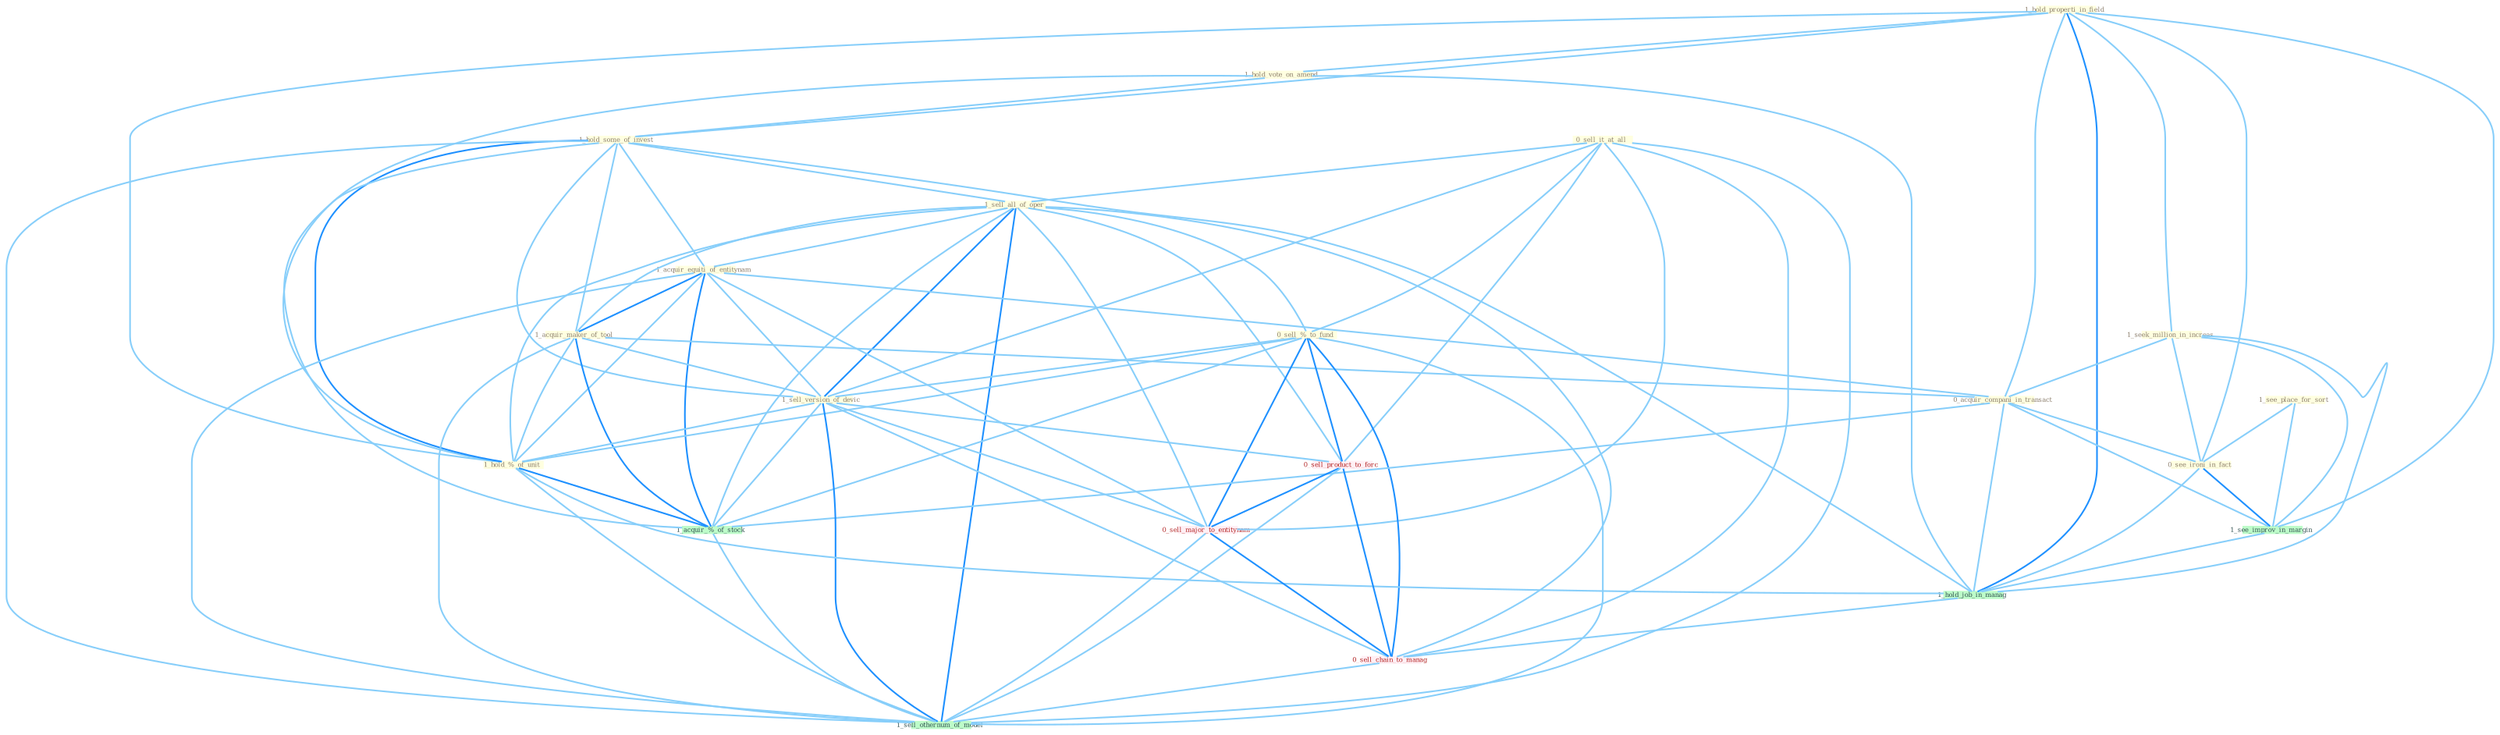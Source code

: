 Graph G{ 
    node
    [shape=polygon,style=filled,width=.5,height=.06,color="#BDFCC9",fixedsize=true,fontsize=4,
    fontcolor="#2f4f4f"];
    {node
    [color="#ffffe0", fontcolor="#8b7d6b"] "0_sell_it_at_all " "1_hold_properti_in_field " "1_hold_vote_on_amend " "1_see_place_for_sort " "1_hold_some_of_invest " "1_sell_all_of_oper " "1_acquir_equiti_of_entitynam " "1_acquir_maker_of_tool " "1_seek_million_in_increas " "0_sell_%_to_fund " "0_acquir_compani_in_transact " "1_sell_version_of_devic " "1_hold_%_of_unit " "0_see_ironi_in_fact "}
{node [color="#fff0f5", fontcolor="#b22222"] "0_sell_product_to_forc " "0_sell_major_to_entitynam " "0_sell_chain_to_manag "}
edge [color="#B0E2FF"];

	"0_sell_it_at_all " -- "1_sell_all_of_oper " [w="1", color="#87cefa" ];
	"0_sell_it_at_all " -- "0_sell_%_to_fund " [w="1", color="#87cefa" ];
	"0_sell_it_at_all " -- "1_sell_version_of_devic " [w="1", color="#87cefa" ];
	"0_sell_it_at_all " -- "0_sell_product_to_forc " [w="1", color="#87cefa" ];
	"0_sell_it_at_all " -- "0_sell_major_to_entitynam " [w="1", color="#87cefa" ];
	"0_sell_it_at_all " -- "0_sell_chain_to_manag " [w="1", color="#87cefa" ];
	"0_sell_it_at_all " -- "1_sell_othernum_of_model " [w="1", color="#87cefa" ];
	"1_hold_properti_in_field " -- "1_hold_vote_on_amend " [w="1", color="#87cefa" ];
	"1_hold_properti_in_field " -- "1_hold_some_of_invest " [w="1", color="#87cefa" ];
	"1_hold_properti_in_field " -- "1_seek_million_in_increas " [w="1", color="#87cefa" ];
	"1_hold_properti_in_field " -- "0_acquir_compani_in_transact " [w="1", color="#87cefa" ];
	"1_hold_properti_in_field " -- "1_hold_%_of_unit " [w="1", color="#87cefa" ];
	"1_hold_properti_in_field " -- "0_see_ironi_in_fact " [w="1", color="#87cefa" ];
	"1_hold_properti_in_field " -- "1_see_improv_in_margin " [w="1", color="#87cefa" ];
	"1_hold_properti_in_field " -- "1_hold_job_in_manag " [w="2", color="#1e90ff" , len=0.8];
	"1_hold_vote_on_amend " -- "1_hold_some_of_invest " [w="1", color="#87cefa" ];
	"1_hold_vote_on_amend " -- "1_hold_%_of_unit " [w="1", color="#87cefa" ];
	"1_hold_vote_on_amend " -- "1_hold_job_in_manag " [w="1", color="#87cefa" ];
	"1_see_place_for_sort " -- "0_see_ironi_in_fact " [w="1", color="#87cefa" ];
	"1_see_place_for_sort " -- "1_see_improv_in_margin " [w="1", color="#87cefa" ];
	"1_hold_some_of_invest " -- "1_sell_all_of_oper " [w="1", color="#87cefa" ];
	"1_hold_some_of_invest " -- "1_acquir_equiti_of_entitynam " [w="1", color="#87cefa" ];
	"1_hold_some_of_invest " -- "1_acquir_maker_of_tool " [w="1", color="#87cefa" ];
	"1_hold_some_of_invest " -- "1_sell_version_of_devic " [w="1", color="#87cefa" ];
	"1_hold_some_of_invest " -- "1_hold_%_of_unit " [w="2", color="#1e90ff" , len=0.8];
	"1_hold_some_of_invest " -- "1_acquir_%_of_stock " [w="1", color="#87cefa" ];
	"1_hold_some_of_invest " -- "1_hold_job_in_manag " [w="1", color="#87cefa" ];
	"1_hold_some_of_invest " -- "1_sell_othernum_of_model " [w="1", color="#87cefa" ];
	"1_sell_all_of_oper " -- "1_acquir_equiti_of_entitynam " [w="1", color="#87cefa" ];
	"1_sell_all_of_oper " -- "1_acquir_maker_of_tool " [w="1", color="#87cefa" ];
	"1_sell_all_of_oper " -- "0_sell_%_to_fund " [w="1", color="#87cefa" ];
	"1_sell_all_of_oper " -- "1_sell_version_of_devic " [w="2", color="#1e90ff" , len=0.8];
	"1_sell_all_of_oper " -- "1_hold_%_of_unit " [w="1", color="#87cefa" ];
	"1_sell_all_of_oper " -- "1_acquir_%_of_stock " [w="1", color="#87cefa" ];
	"1_sell_all_of_oper " -- "0_sell_product_to_forc " [w="1", color="#87cefa" ];
	"1_sell_all_of_oper " -- "0_sell_major_to_entitynam " [w="1", color="#87cefa" ];
	"1_sell_all_of_oper " -- "0_sell_chain_to_manag " [w="1", color="#87cefa" ];
	"1_sell_all_of_oper " -- "1_sell_othernum_of_model " [w="2", color="#1e90ff" , len=0.8];
	"1_acquir_equiti_of_entitynam " -- "1_acquir_maker_of_tool " [w="2", color="#1e90ff" , len=0.8];
	"1_acquir_equiti_of_entitynam " -- "0_acquir_compani_in_transact " [w="1", color="#87cefa" ];
	"1_acquir_equiti_of_entitynam " -- "1_sell_version_of_devic " [w="1", color="#87cefa" ];
	"1_acquir_equiti_of_entitynam " -- "1_hold_%_of_unit " [w="1", color="#87cefa" ];
	"1_acquir_equiti_of_entitynam " -- "1_acquir_%_of_stock " [w="2", color="#1e90ff" , len=0.8];
	"1_acquir_equiti_of_entitynam " -- "0_sell_major_to_entitynam " [w="1", color="#87cefa" ];
	"1_acquir_equiti_of_entitynam " -- "1_sell_othernum_of_model " [w="1", color="#87cefa" ];
	"1_acquir_maker_of_tool " -- "0_acquir_compani_in_transact " [w="1", color="#87cefa" ];
	"1_acquir_maker_of_tool " -- "1_sell_version_of_devic " [w="1", color="#87cefa" ];
	"1_acquir_maker_of_tool " -- "1_hold_%_of_unit " [w="1", color="#87cefa" ];
	"1_acquir_maker_of_tool " -- "1_acquir_%_of_stock " [w="2", color="#1e90ff" , len=0.8];
	"1_acquir_maker_of_tool " -- "1_sell_othernum_of_model " [w="1", color="#87cefa" ];
	"1_seek_million_in_increas " -- "0_acquir_compani_in_transact " [w="1", color="#87cefa" ];
	"1_seek_million_in_increas " -- "0_see_ironi_in_fact " [w="1", color="#87cefa" ];
	"1_seek_million_in_increas " -- "1_see_improv_in_margin " [w="1", color="#87cefa" ];
	"1_seek_million_in_increas " -- "1_hold_job_in_manag " [w="1", color="#87cefa" ];
	"0_sell_%_to_fund " -- "1_sell_version_of_devic " [w="1", color="#87cefa" ];
	"0_sell_%_to_fund " -- "1_hold_%_of_unit " [w="1", color="#87cefa" ];
	"0_sell_%_to_fund " -- "1_acquir_%_of_stock " [w="1", color="#87cefa" ];
	"0_sell_%_to_fund " -- "0_sell_product_to_forc " [w="2", color="#1e90ff" , len=0.8];
	"0_sell_%_to_fund " -- "0_sell_major_to_entitynam " [w="2", color="#1e90ff" , len=0.8];
	"0_sell_%_to_fund " -- "0_sell_chain_to_manag " [w="2", color="#1e90ff" , len=0.8];
	"0_sell_%_to_fund " -- "1_sell_othernum_of_model " [w="1", color="#87cefa" ];
	"0_acquir_compani_in_transact " -- "0_see_ironi_in_fact " [w="1", color="#87cefa" ];
	"0_acquir_compani_in_transact " -- "1_see_improv_in_margin " [w="1", color="#87cefa" ];
	"0_acquir_compani_in_transact " -- "1_acquir_%_of_stock " [w="1", color="#87cefa" ];
	"0_acquir_compani_in_transact " -- "1_hold_job_in_manag " [w="1", color="#87cefa" ];
	"1_sell_version_of_devic " -- "1_hold_%_of_unit " [w="1", color="#87cefa" ];
	"1_sell_version_of_devic " -- "1_acquir_%_of_stock " [w="1", color="#87cefa" ];
	"1_sell_version_of_devic " -- "0_sell_product_to_forc " [w="1", color="#87cefa" ];
	"1_sell_version_of_devic " -- "0_sell_major_to_entitynam " [w="1", color="#87cefa" ];
	"1_sell_version_of_devic " -- "0_sell_chain_to_manag " [w="1", color="#87cefa" ];
	"1_sell_version_of_devic " -- "1_sell_othernum_of_model " [w="2", color="#1e90ff" , len=0.8];
	"1_hold_%_of_unit " -- "1_acquir_%_of_stock " [w="2", color="#1e90ff" , len=0.8];
	"1_hold_%_of_unit " -- "1_hold_job_in_manag " [w="1", color="#87cefa" ];
	"1_hold_%_of_unit " -- "1_sell_othernum_of_model " [w="1", color="#87cefa" ];
	"0_see_ironi_in_fact " -- "1_see_improv_in_margin " [w="2", color="#1e90ff" , len=0.8];
	"0_see_ironi_in_fact " -- "1_hold_job_in_manag " [w="1", color="#87cefa" ];
	"1_see_improv_in_margin " -- "1_hold_job_in_manag " [w="1", color="#87cefa" ];
	"1_acquir_%_of_stock " -- "1_sell_othernum_of_model " [w="1", color="#87cefa" ];
	"1_hold_job_in_manag " -- "0_sell_chain_to_manag " [w="1", color="#87cefa" ];
	"0_sell_product_to_forc " -- "0_sell_major_to_entitynam " [w="2", color="#1e90ff" , len=0.8];
	"0_sell_product_to_forc " -- "0_sell_chain_to_manag " [w="2", color="#1e90ff" , len=0.8];
	"0_sell_product_to_forc " -- "1_sell_othernum_of_model " [w="1", color="#87cefa" ];
	"0_sell_major_to_entitynam " -- "0_sell_chain_to_manag " [w="2", color="#1e90ff" , len=0.8];
	"0_sell_major_to_entitynam " -- "1_sell_othernum_of_model " [w="1", color="#87cefa" ];
	"0_sell_chain_to_manag " -- "1_sell_othernum_of_model " [w="1", color="#87cefa" ];
}